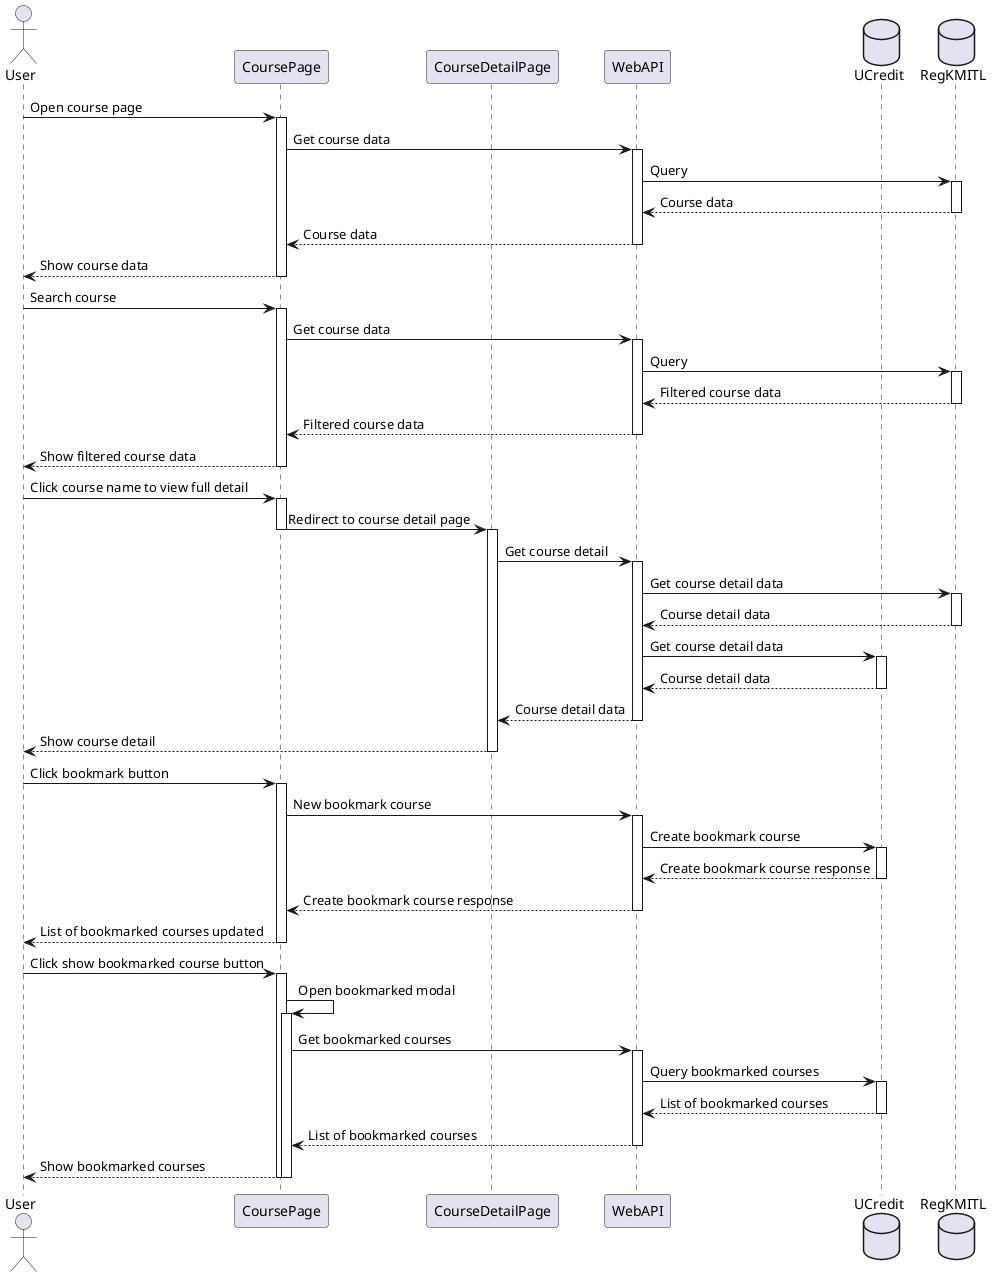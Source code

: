 @startuml Course Page
actor User
participant CoursePage
participant CourseDetailPage
participant WebAPI
database UCredit
database RegKMITL

User -> CoursePage ++ : Open course page
CoursePage -> WebAPI ++ : Get course data
WebAPI -> RegKMITL ++ : Query
return Course data
return Course data
return Show course data
User -> CoursePage ++ : Search course
CoursePage -> WebAPI ++ : Get course data
WebAPI -> RegKMITL ++ : Query
return Filtered course data
WebAPI --> CoursePage -- : Filtered course data
CoursePage --> User -- : Show filtered course data

User -> CoursePage ++ : Click course name to view full detail
CoursePage -> CourseDetailPage --++ : Redirect to course detail page
CourseDetailPage -> WebAPI ++ : Get course detail
WebAPI -> RegKMITL ++ : Get course detail data
return Course detail data
WebAPI -> UCredit ++ : Get course detail data
return Course detail data
return Course detail data
CourseDetailPage --> User -- : Show course detail

User -> CoursePage ++ : Click bookmark button
CoursePage -> WebAPI ++ : New bookmark course
WebAPI -> UCredit ++ : Create bookmark course
return Create bookmark course response
return Create bookmark course response
CoursePage --> User -- : List of bookmarked courses updated

User -> CoursePage ++ : Click show bookmarked course button
CoursePage -> CoursePage ++ : Open bookmarked modal
CoursePage -> WebAPI ++ : Get bookmarked courses
WebAPI -> UCredit ++ : Query bookmarked courses
return List of bookmarked courses
return List of bookmarked courses
CoursePage --> User -- : Show bookmarked courses
deactivate CoursePage
@enduml